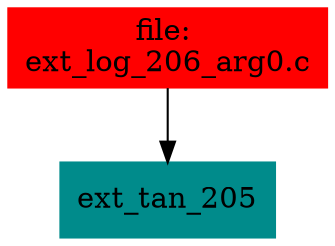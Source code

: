 digraph G {
node [shape=box]

0 [label="file: 
ext_log_206_arg0.c",color=red, style=filled]
1 [label="ext_tan_205",color=cyan4, style=filled]
0 -> 1


}


